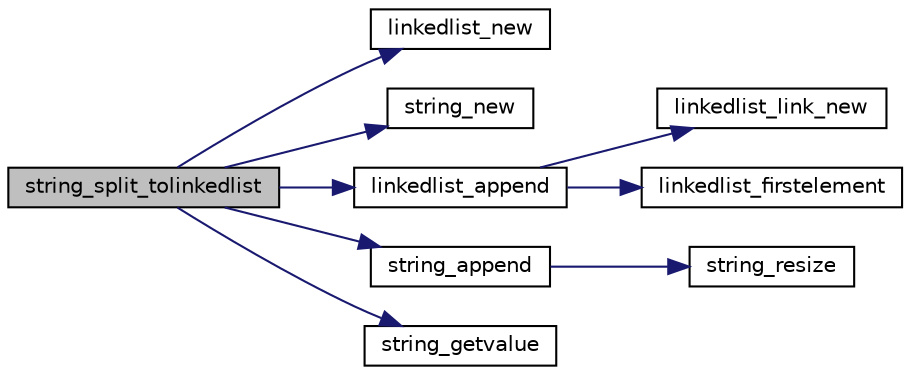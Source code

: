 digraph "string_split_tolinkedlist"
{
 // INTERACTIVE_SVG=YES
  edge [fontname="Helvetica",fontsize="10",labelfontname="Helvetica",labelfontsize="10"];
  node [fontname="Helvetica",fontsize="10",shape=record];
  rankdir="LR";
  Node1 [label="string_split_tolinkedlist",height=0.2,width=0.4,color="black", fillcolor="grey75", style="filled", fontcolor="black"];
  Node1 -> Node2 [color="midnightblue",fontsize="10",style="solid",fontname="Helvetica"];
  Node2 [label="linkedlist_new",height=0.2,width=0.4,color="black", fillcolor="white", style="filled",URL="$linkedlist_8h.html#ad80787e592478d8c4710112beb673762"];
  Node1 -> Node3 [color="midnightblue",fontsize="10",style="solid",fontname="Helvetica"];
  Node3 [label="string_new",height=0.2,width=0.4,color="black", fillcolor="white", style="filled",URL="$string_8h.html#a5fe0a275d8ad9d1b486257d32be21ca1"];
  Node1 -> Node4 [color="midnightblue",fontsize="10",style="solid",fontname="Helvetica"];
  Node4 [label="linkedlist_append",height=0.2,width=0.4,color="black", fillcolor="white", style="filled",URL="$linkedlist_8h.html#a0d9503a42d93b5117f220cb0767a9d0a"];
  Node4 -> Node5 [color="midnightblue",fontsize="10",style="solid",fontname="Helvetica"];
  Node5 [label="linkedlist_link_new",height=0.2,width=0.4,color="black", fillcolor="white", style="filled",URL="$linkedlist_8h.html#a6f90a908e4daf7aea35789b344a77d4d"];
  Node4 -> Node6 [color="midnightblue",fontsize="10",style="solid",fontname="Helvetica"];
  Node6 [label="linkedlist_firstelement",height=0.2,width=0.4,color="black", fillcolor="white", style="filled",URL="$linkedlist_8h.html#a3d147e9ed43622dba232e07aa77dab48"];
  Node1 -> Node7 [color="midnightblue",fontsize="10",style="solid",fontname="Helvetica"];
  Node7 [label="string_append",height=0.2,width=0.4,color="black", fillcolor="white", style="filled",URL="$string_8h.html#a4acd3723240500d90b439dc12661415d"];
  Node7 -> Node8 [color="midnightblue",fontsize="10",style="solid",fontname="Helvetica"];
  Node8 [label="string_resize",height=0.2,width=0.4,color="black", fillcolor="white", style="filled",URL="$string_8h.html#aa1acc465867856e8830dafb26bb6e4dd"];
  Node1 -> Node9 [color="midnightblue",fontsize="10",style="solid",fontname="Helvetica"];
  Node9 [label="string_getvalue",height=0.2,width=0.4,color="black", fillcolor="white", style="filled",URL="$string_8h.html#a976eed1a09fe95eb34720601b967224e"];
}
